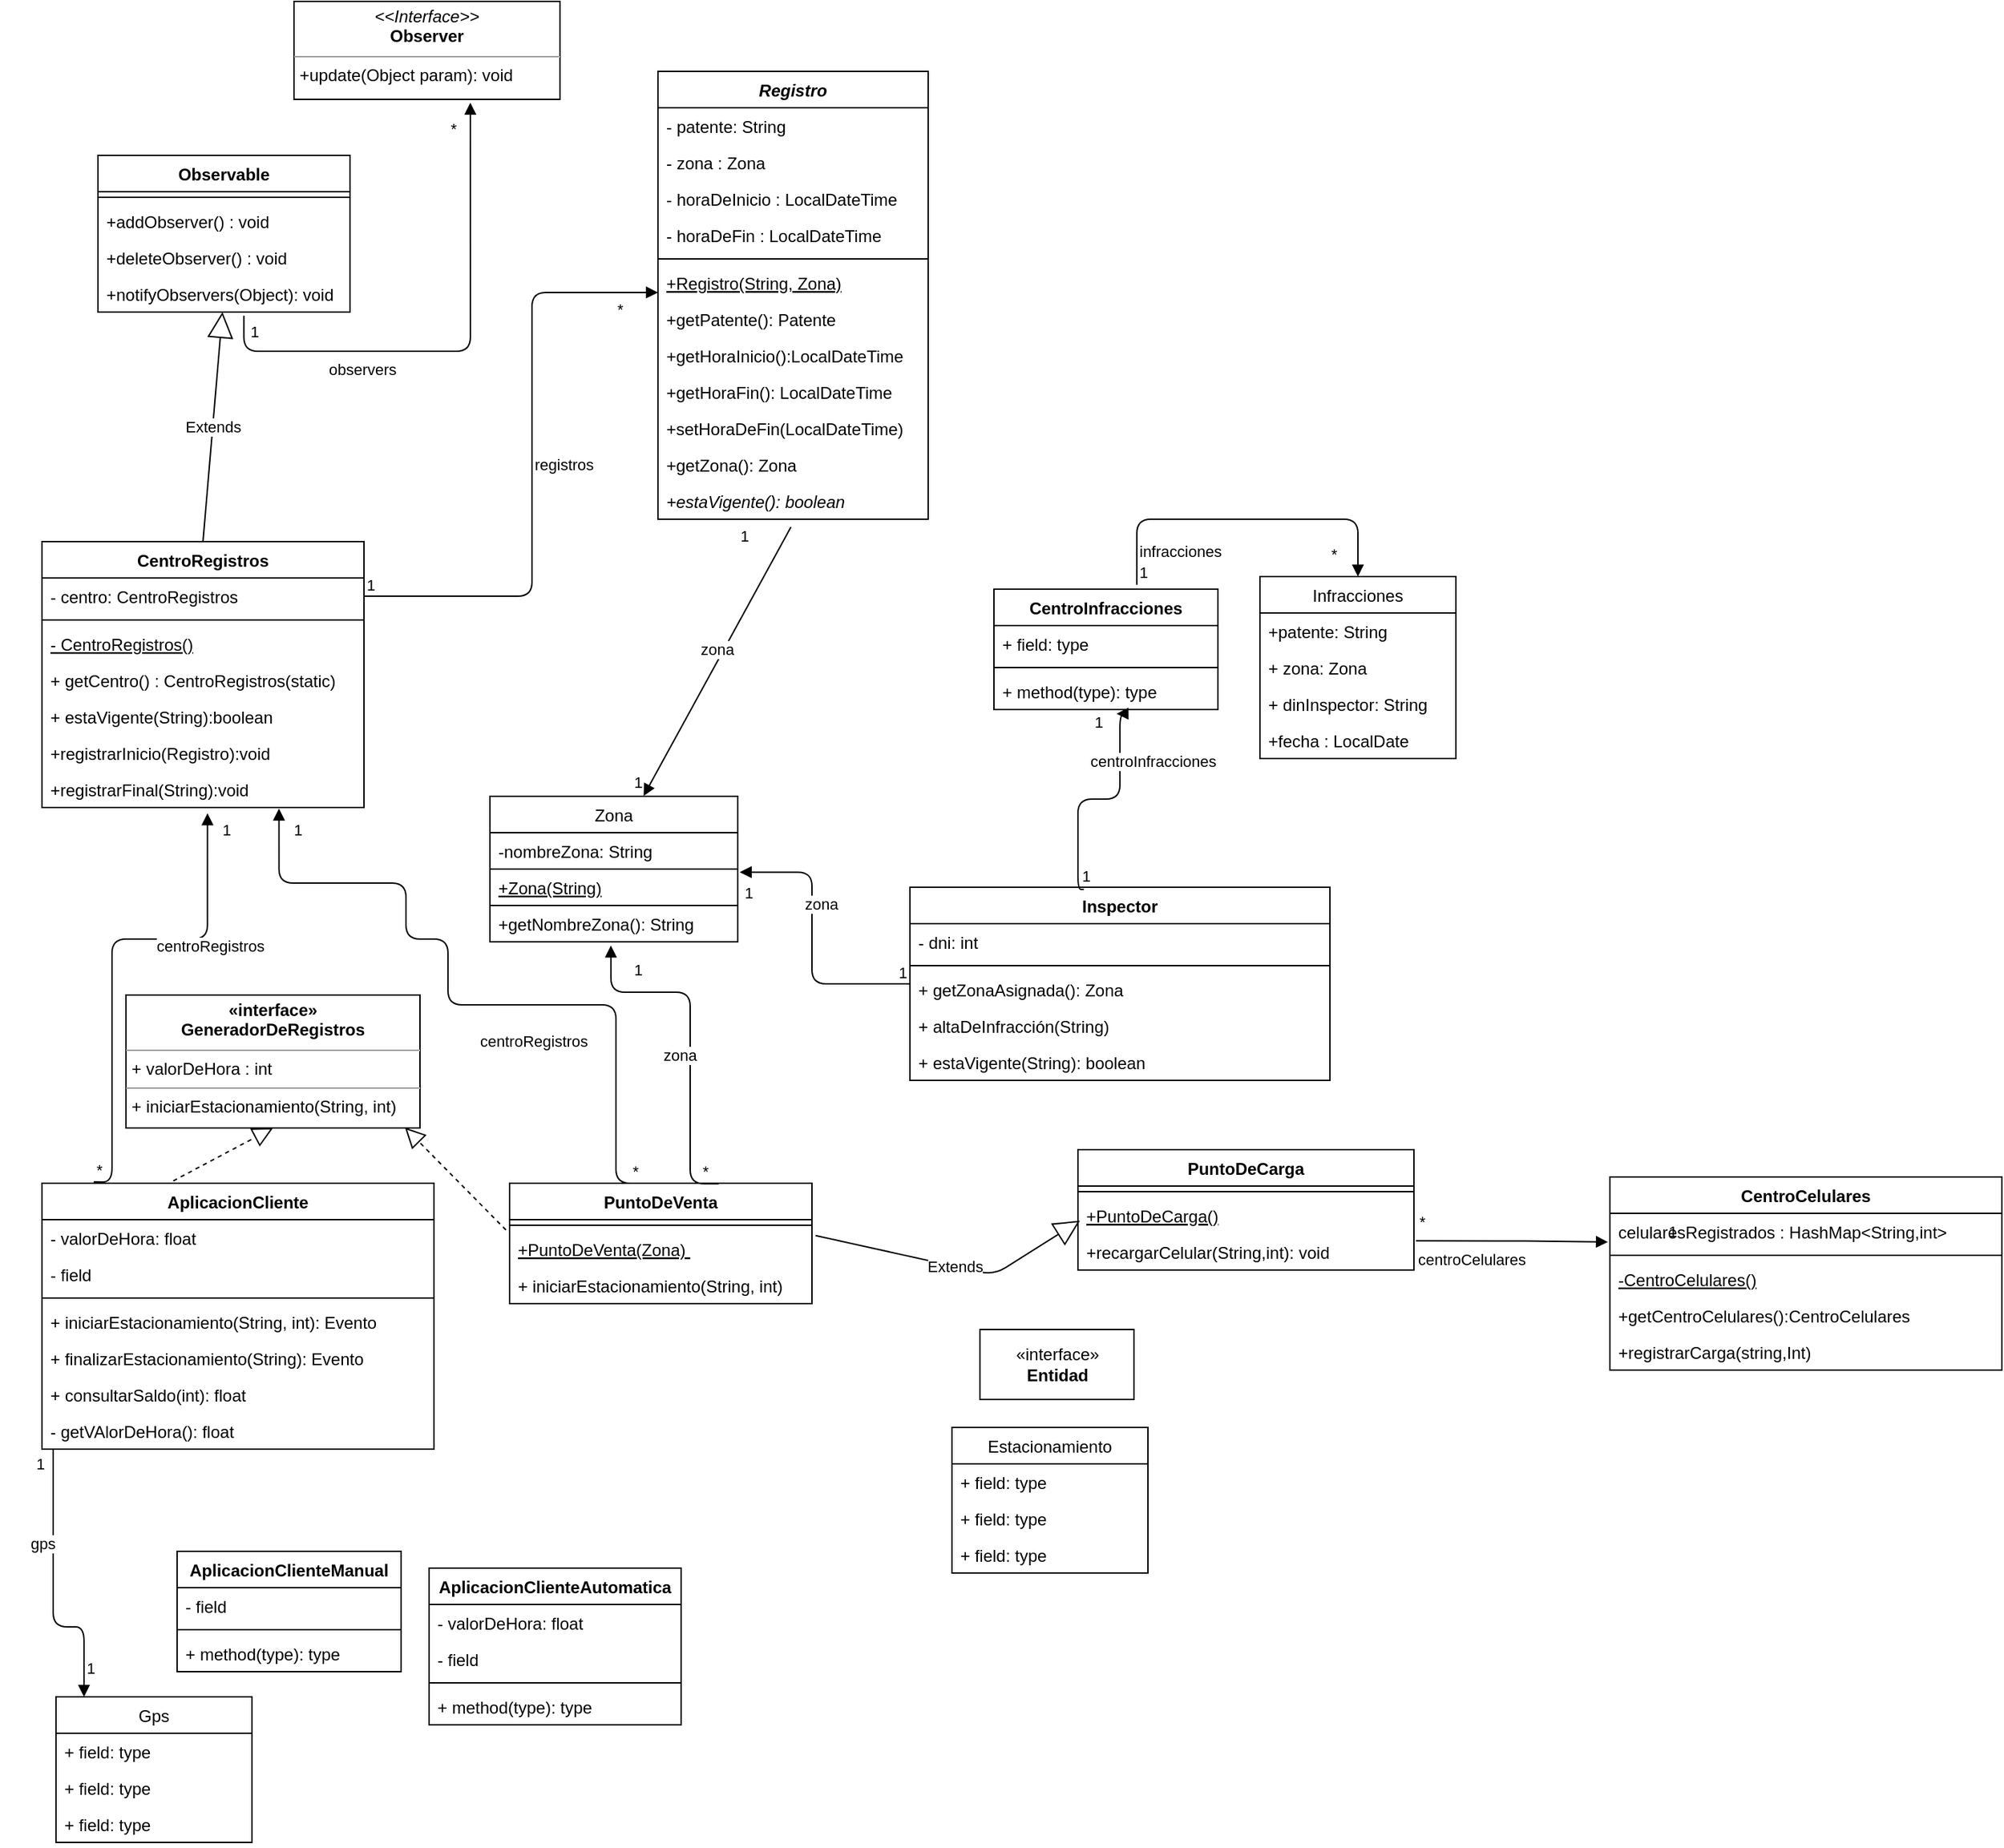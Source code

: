 <mxfile version="13.9.1" type="github">
  <diagram id="UriEQa8C2BqxbSiIbaLs" name="Page-1">
    <mxGraphModel dx="1019" dy="1688" grid="1" gridSize="10" guides="1" tooltips="1" connect="1" arrows="1" fold="1" page="1" pageScale="1" pageWidth="827" pageHeight="1169" math="0" shadow="0">
      <root>
        <mxCell id="0" />
        <mxCell id="1" parent="0" />
        <mxCell id="VB39YqvQ5aaG4hXCd4-X-40" value="1" style="edgeLabel;resizable=0;html=1;align=left;verticalAlign=bottom;" parent="1" connectable="0" vertex="1">
          <mxGeometry x="507" y="20" as="geometry" />
        </mxCell>
        <mxCell id="VB39YqvQ5aaG4hXCd4-X-56" value="" style="endArrow=block;dashed=1;endFill=0;endSize=12;html=1;exitX=-0.012;exitY=-0.023;exitDx=0;exitDy=0;exitPerimeter=0;entryX=0.949;entryY=0.997;entryDx=0;entryDy=0;entryPerimeter=0;" parent="1" source="VB39YqvQ5aaG4hXCd4-X-48" target="LclDaVXC_bz_9HC1Gwlm-4" edge="1">
          <mxGeometry width="160" relative="1" as="geometry">
            <mxPoint x="75" y="385" as="sourcePoint" />
            <mxPoint x="163.6" y="289.014" as="targetPoint" />
          </mxGeometry>
        </mxCell>
        <mxCell id="VB39YqvQ5aaG4hXCd4-X-57" value="" style="endArrow=block;dashed=1;endFill=0;endSize=12;html=1;exitX=0.335;exitY=-0.009;exitDx=0;exitDy=0;exitPerimeter=0;entryX=0.5;entryY=1;entryDx=0;entryDy=0;" parent="1" source="VB39YqvQ5aaG4hXCd4-X-49" target="LclDaVXC_bz_9HC1Gwlm-4" edge="1">
          <mxGeometry width="160" relative="1" as="geometry">
            <mxPoint x="230" y="365" as="sourcePoint" />
            <mxPoint x="143.763" y="288" as="targetPoint" />
          </mxGeometry>
        </mxCell>
        <mxCell id="VB39YqvQ5aaG4hXCd4-X-49" value="AplicacionCliente" style="swimlane;fontStyle=1;align=center;verticalAlign=top;childLayout=stackLayout;horizontal=1;startSize=26;horizontalStack=0;resizeParent=1;resizeParentMax=0;resizeLast=0;collapsible=1;marginBottom=0;" parent="1" vertex="1">
          <mxGeometry x="10" y="474.5" width="280" height="190" as="geometry" />
        </mxCell>
        <mxCell id="r_H7_0o1ONl4fKxX0q2_-2" value="- valorDeHora: float" style="text;strokeColor=none;fillColor=none;align=left;verticalAlign=top;spacingLeft=4;spacingRight=4;overflow=hidden;rotatable=0;points=[[0,0.5],[1,0.5]];portConstraint=eastwest;" parent="VB39YqvQ5aaG4hXCd4-X-49" vertex="1">
          <mxGeometry y="26" width="280" height="26" as="geometry" />
        </mxCell>
        <mxCell id="VB39YqvQ5aaG4hXCd4-X-50" value="- field" style="text;strokeColor=none;fillColor=none;align=left;verticalAlign=top;spacingLeft=4;spacingRight=4;overflow=hidden;rotatable=0;points=[[0,0.5],[1,0.5]];portConstraint=eastwest;" parent="VB39YqvQ5aaG4hXCd4-X-49" vertex="1">
          <mxGeometry y="52" width="280" height="26" as="geometry" />
        </mxCell>
        <mxCell id="VB39YqvQ5aaG4hXCd4-X-51" value="" style="line;strokeWidth=1;fillColor=none;align=left;verticalAlign=middle;spacingTop=-1;spacingLeft=3;spacingRight=3;rotatable=0;labelPosition=right;points=[];portConstraint=eastwest;" parent="VB39YqvQ5aaG4hXCd4-X-49" vertex="1">
          <mxGeometry y="78" width="280" height="8" as="geometry" />
        </mxCell>
        <mxCell id="r_H7_0o1ONl4fKxX0q2_-14" value="+ iniciarEstacionamiento(String, int): Evento" style="text;strokeColor=none;fillColor=none;align=left;verticalAlign=top;spacingLeft=4;spacingRight=4;overflow=hidden;rotatable=0;points=[[0,0.5],[1,0.5]];portConstraint=eastwest;" parent="VB39YqvQ5aaG4hXCd4-X-49" vertex="1">
          <mxGeometry y="86" width="280" height="26" as="geometry" />
        </mxCell>
        <mxCell id="r_H7_0o1ONl4fKxX0q2_-15" value="+ finalizarEstacionamiento(String): Evento" style="text;strokeColor=none;fillColor=none;align=left;verticalAlign=top;spacingLeft=4;spacingRight=4;overflow=hidden;rotatable=0;points=[[0,0.5],[1,0.5]];portConstraint=eastwest;" parent="VB39YqvQ5aaG4hXCd4-X-49" vertex="1">
          <mxGeometry y="112" width="280" height="26" as="geometry" />
        </mxCell>
        <mxCell id="b4qJvFJ273MuNYPWtz6A-58" value="+ consultarSaldo(int): float" style="text;strokeColor=none;fillColor=none;align=left;verticalAlign=top;spacingLeft=4;spacingRight=4;overflow=hidden;rotatable=0;points=[[0,0.5],[1,0.5]];portConstraint=eastwest;" parent="VB39YqvQ5aaG4hXCd4-X-49" vertex="1">
          <mxGeometry y="138" width="280" height="26" as="geometry" />
        </mxCell>
        <mxCell id="VB39YqvQ5aaG4hXCd4-X-52" value="- getVAlorDeHora(): float" style="text;strokeColor=none;fillColor=none;align=left;verticalAlign=top;spacingLeft=4;spacingRight=4;overflow=hidden;rotatable=0;points=[[0,0.5],[1,0.5]];portConstraint=eastwest;" parent="VB39YqvQ5aaG4hXCd4-X-49" vertex="1">
          <mxGeometry y="164" width="280" height="26" as="geometry" />
        </mxCell>
        <mxCell id="VB39YqvQ5aaG4hXCd4-X-45" value="PuntoDeVenta" style="swimlane;fontStyle=1;align=center;verticalAlign=top;childLayout=stackLayout;horizontal=1;startSize=26;horizontalStack=0;resizeParent=1;resizeParentMax=0;resizeLast=0;collapsible=1;marginBottom=0;" parent="1" vertex="1">
          <mxGeometry x="344" y="474.5" width="216" height="86" as="geometry" />
        </mxCell>
        <mxCell id="VB39YqvQ5aaG4hXCd4-X-47" value="" style="line;strokeWidth=1;fillColor=none;align=left;verticalAlign=middle;spacingTop=-1;spacingLeft=3;spacingRight=3;rotatable=0;labelPosition=right;points=[];portConstraint=eastwest;" parent="VB39YqvQ5aaG4hXCd4-X-45" vertex="1">
          <mxGeometry y="26" width="216" height="8" as="geometry" />
        </mxCell>
        <mxCell id="VB39YqvQ5aaG4hXCd4-X-48" value="+PuntoDeVenta(Zona) " style="text;strokeColor=none;fillColor=none;align=left;verticalAlign=top;spacingLeft=4;spacingRight=4;overflow=hidden;rotatable=0;points=[[0,0.5],[1,0.5]];portConstraint=eastwest;fontStyle=4" parent="VB39YqvQ5aaG4hXCd4-X-45" vertex="1">
          <mxGeometry y="34" width="216" height="26" as="geometry" />
        </mxCell>
        <mxCell id="LclDaVXC_bz_9HC1Gwlm-44" value="+ iniciarEstacionamiento(String, int)" style="text;strokeColor=none;fillColor=none;align=left;verticalAlign=top;spacingLeft=4;spacingRight=4;overflow=hidden;rotatable=0;points=[[0,0.5],[1,0.5]];portConstraint=eastwest;" parent="VB39YqvQ5aaG4hXCd4-X-45" vertex="1">
          <mxGeometry y="60" width="216" height="26" as="geometry" />
        </mxCell>
        <mxCell id="VB39YqvQ5aaG4hXCd4-X-58" value="Zona" style="swimlane;fontStyle=0;childLayout=stackLayout;horizontal=1;startSize=26;fillColor=none;horizontalStack=0;resizeParent=1;resizeParentMax=0;resizeLast=0;collapsible=1;marginBottom=0;" parent="1" vertex="1">
          <mxGeometry x="330" y="198" width="177" height="104" as="geometry" />
        </mxCell>
        <mxCell id="VB39YqvQ5aaG4hXCd4-X-59" value="-nombreZona: String" style="text;strokeColor=none;fillColor=none;align=left;verticalAlign=top;spacingLeft=4;spacingRight=4;overflow=hidden;rotatable=0;points=[[0,0.5],[1,0.5]];portConstraint=eastwest;" parent="VB39YqvQ5aaG4hXCd4-X-58" vertex="1">
          <mxGeometry y="26" width="177" height="26" as="geometry" />
        </mxCell>
        <mxCell id="VB39YqvQ5aaG4hXCd4-X-61" value="+Zona(String)" style="text;fillColor=none;align=left;verticalAlign=top;spacingLeft=4;spacingRight=4;overflow=hidden;rotatable=0;points=[[0,0.5],[1,0.5]];portConstraint=eastwest;strokeColor=#000000;fontStyle=4" parent="VB39YqvQ5aaG4hXCd4-X-58" vertex="1">
          <mxGeometry y="52" width="177" height="26" as="geometry" />
        </mxCell>
        <mxCell id="BLO2OcdTBqM4fICeqmi3-65" value="+getNombreZona(): String" style="text;fillColor=none;align=left;verticalAlign=top;spacingLeft=4;spacingRight=4;overflow=hidden;rotatable=0;points=[[0,0.5],[1,0.5]];portConstraint=eastwest;" parent="VB39YqvQ5aaG4hXCd4-X-58" vertex="1">
          <mxGeometry y="78" width="177" height="26" as="geometry" />
        </mxCell>
        <mxCell id="VB39YqvQ5aaG4hXCd4-X-62" value="Gps" style="swimlane;fontStyle=0;childLayout=stackLayout;horizontal=1;startSize=26;fillColor=none;horizontalStack=0;resizeParent=1;resizeParentMax=0;resizeLast=0;collapsible=1;marginBottom=0;" parent="1" vertex="1">
          <mxGeometry x="20" y="841.5" width="140" height="104" as="geometry" />
        </mxCell>
        <mxCell id="VB39YqvQ5aaG4hXCd4-X-63" value="+ field: type" style="text;strokeColor=none;fillColor=none;align=left;verticalAlign=top;spacingLeft=4;spacingRight=4;overflow=hidden;rotatable=0;points=[[0,0.5],[1,0.5]];portConstraint=eastwest;" parent="VB39YqvQ5aaG4hXCd4-X-62" vertex="1">
          <mxGeometry y="26" width="140" height="26" as="geometry" />
        </mxCell>
        <mxCell id="VB39YqvQ5aaG4hXCd4-X-64" value="+ field: type" style="text;strokeColor=none;fillColor=none;align=left;verticalAlign=top;spacingLeft=4;spacingRight=4;overflow=hidden;rotatable=0;points=[[0,0.5],[1,0.5]];portConstraint=eastwest;" parent="VB39YqvQ5aaG4hXCd4-X-62" vertex="1">
          <mxGeometry y="52" width="140" height="26" as="geometry" />
        </mxCell>
        <mxCell id="VB39YqvQ5aaG4hXCd4-X-65" value="+ field: type" style="text;strokeColor=none;fillColor=none;align=left;verticalAlign=top;spacingLeft=4;spacingRight=4;overflow=hidden;rotatable=0;points=[[0,0.5],[1,0.5]];portConstraint=eastwest;" parent="VB39YqvQ5aaG4hXCd4-X-62" vertex="1">
          <mxGeometry y="78" width="140" height="26" as="geometry" />
        </mxCell>
        <mxCell id="VB39YqvQ5aaG4hXCd4-X-67" value="gps" style="endArrow=block;endFill=1;html=1;edgeStyle=orthogonalEdgeStyle;align=left;verticalAlign=top;" parent="1" source="VB39YqvQ5aaG4hXCd4-X-52" target="VB39YqvQ5aaG4hXCd4-X-62" edge="1">
          <mxGeometry x="-0.458" y="-18" relative="1" as="geometry">
            <mxPoint x="79" y="571.5" as="sourcePoint" />
            <mxPoint x="40" y="840.5" as="targetPoint" />
            <mxPoint as="offset" />
            <Array as="points">
              <mxPoint x="18" y="791.5" />
              <mxPoint x="40" y="791.5" />
            </Array>
          </mxGeometry>
        </mxCell>
        <mxCell id="VB39YqvQ5aaG4hXCd4-X-68" value="1" style="edgeLabel;resizable=0;html=1;align=left;verticalAlign=bottom;" parent="VB39YqvQ5aaG4hXCd4-X-67" connectable="0" vertex="1">
          <mxGeometry x="-1" relative="1" as="geometry">
            <mxPoint x="-14" y="19" as="offset" />
          </mxGeometry>
        </mxCell>
        <mxCell id="VB39YqvQ5aaG4hXCd4-X-69" value="1" style="edgeLabel;resizable=0;html=1;align=left;verticalAlign=bottom;" parent="1" connectable="0" vertex="1">
          <mxGeometry x="-20.0" y="805.5" as="geometry">
            <mxPoint x="60" y="24" as="offset" />
          </mxGeometry>
        </mxCell>
        <mxCell id="VB39YqvQ5aaG4hXCd4-X-70" value="zona" style="endArrow=block;endFill=1;html=1;edgeStyle=orthogonalEdgeStyle;align=left;verticalAlign=top;exitX=0.692;exitY=0.005;exitDx=0;exitDy=0;exitPerimeter=0;entryX=0.488;entryY=1.099;entryDx=0;entryDy=0;entryPerimeter=0;" parent="1" source="VB39YqvQ5aaG4hXCd4-X-45" target="BLO2OcdTBqM4fICeqmi3-65" edge="1">
          <mxGeometry x="-0.275" y="18" relative="1" as="geometry">
            <mxPoint x="340" y="225" as="sourcePoint" />
            <mxPoint x="500" y="225" as="targetPoint" />
            <mxPoint x="-3" y="-36" as="offset" />
            <Array as="points">
              <mxPoint x="473" y="338" />
              <mxPoint x="416" y="338" />
            </Array>
          </mxGeometry>
        </mxCell>
        <mxCell id="VB39YqvQ5aaG4hXCd4-X-71" value="*" style="edgeLabel;resizable=0;html=1;align=left;verticalAlign=bottom;" parent="VB39YqvQ5aaG4hXCd4-X-70" connectable="0" vertex="1">
          <mxGeometry x="-1" relative="1" as="geometry">
            <mxPoint x="-13.47" y="-0.56" as="offset" />
          </mxGeometry>
        </mxCell>
        <mxCell id="VB39YqvQ5aaG4hXCd4-X-72" value="1" style="edgeLabel;resizable=0;html=1;align=left;verticalAlign=bottom;" parent="1" connectable="0" vertex="1">
          <mxGeometry x="340" y="380.0" as="geometry">
            <mxPoint x="91" y="-50" as="offset" />
          </mxGeometry>
        </mxCell>
        <mxCell id="VB39YqvQ5aaG4hXCd4-X-75" value="1" style="edgeLabel;resizable=0;html=1;align=left;verticalAlign=bottom;" parent="1" connectable="0" vertex="1">
          <mxGeometry x="437" y="100" as="geometry">
            <mxPoint x="-6" y="96" as="offset" />
          </mxGeometry>
        </mxCell>
        <mxCell id="VB39YqvQ5aaG4hXCd4-X-1" value="Estacionamiento" style="swimlane;fontStyle=0;childLayout=stackLayout;horizontal=1;startSize=26;fillColor=none;horizontalStack=0;resizeParent=1;resizeParentMax=0;resizeLast=0;collapsible=1;marginBottom=0;" parent="1" vertex="1">
          <mxGeometry x="660" y="649" width="140" height="104" as="geometry" />
        </mxCell>
        <mxCell id="VB39YqvQ5aaG4hXCd4-X-2" value="+ field: type" style="text;strokeColor=none;fillColor=none;align=left;verticalAlign=top;spacingLeft=4;spacingRight=4;overflow=hidden;rotatable=0;points=[[0,0.5],[1,0.5]];portConstraint=eastwest;" parent="VB39YqvQ5aaG4hXCd4-X-1" vertex="1">
          <mxGeometry y="26" width="140" height="26" as="geometry" />
        </mxCell>
        <mxCell id="VB39YqvQ5aaG4hXCd4-X-3" value="+ field: type" style="text;strokeColor=none;fillColor=none;align=left;verticalAlign=top;spacingLeft=4;spacingRight=4;overflow=hidden;rotatable=0;points=[[0,0.5],[1,0.5]];portConstraint=eastwest;" parent="VB39YqvQ5aaG4hXCd4-X-1" vertex="1">
          <mxGeometry y="52" width="140" height="26" as="geometry" />
        </mxCell>
        <mxCell id="VB39YqvQ5aaG4hXCd4-X-4" value="+ field: type" style="text;strokeColor=none;fillColor=none;align=left;verticalAlign=top;spacingLeft=4;spacingRight=4;overflow=hidden;rotatable=0;points=[[0,0.5],[1,0.5]];portConstraint=eastwest;" parent="VB39YqvQ5aaG4hXCd4-X-1" vertex="1">
          <mxGeometry y="78" width="140" height="26" as="geometry" />
        </mxCell>
        <mxCell id="-4X8lpuKlx_NhxdMr4EA-4" value="«interface»&lt;br&gt;&lt;b&gt;Entidad&lt;/b&gt;" style="html=1;" parent="1" vertex="1">
          <mxGeometry x="680" y="579" width="110" height="50" as="geometry" />
        </mxCell>
        <mxCell id="-4X8lpuKlx_NhxdMr4EA-5" value="zona" style="endArrow=block;endFill=1;html=1;edgeStyle=orthogonalEdgeStyle;align=left;verticalAlign=top;entryX=1.01;entryY=0.086;entryDx=0;entryDy=0;entryPerimeter=0;exitX=0;exitY=0.5;exitDx=0;exitDy=0;" parent="1" source="mMxs3O_KoJjjj4HtSjuY-9" edge="1">
          <mxGeometry x="0.396" y="7" relative="1" as="geometry">
            <mxPoint x="600" y="310" as="sourcePoint" />
            <mxPoint x="508.4" y="252.236" as="targetPoint" />
            <mxPoint as="offset" />
            <Array as="points">
              <mxPoint x="560" y="332" />
              <mxPoint x="560" y="252" />
            </Array>
          </mxGeometry>
        </mxCell>
        <mxCell id="-4X8lpuKlx_NhxdMr4EA-6" value="1" style="edgeLabel;resizable=0;html=1;align=left;verticalAlign=bottom;" parent="-4X8lpuKlx_NhxdMr4EA-5" connectable="0" vertex="1">
          <mxGeometry x="-1" relative="1" as="geometry">
            <mxPoint x="-10" as="offset" />
          </mxGeometry>
        </mxCell>
        <mxCell id="-4X8lpuKlx_NhxdMr4EA-7" value="1" style="edgeLabel;resizable=0;html=1;align=left;verticalAlign=bottom;" parent="1" connectable="0" vertex="1">
          <mxGeometry x="510" y="275" as="geometry" />
        </mxCell>
        <mxCell id="mMxs3O_KoJjjj4HtSjuY-9" value="Inspector" style="swimlane;fontStyle=1;align=center;verticalAlign=top;childLayout=stackLayout;horizontal=1;startSize=26;horizontalStack=0;resizeParent=1;resizeParentMax=0;resizeLast=0;collapsible=1;marginBottom=0;" parent="1" vertex="1">
          <mxGeometry x="630" y="263" width="300" height="138" as="geometry" />
        </mxCell>
        <mxCell id="mMxs3O_KoJjjj4HtSjuY-10" value="- dni: int" style="text;strokeColor=none;fillColor=none;align=left;verticalAlign=top;spacingLeft=4;spacingRight=4;overflow=hidden;rotatable=0;points=[[0,0.5],[1,0.5]];portConstraint=eastwest;" parent="mMxs3O_KoJjjj4HtSjuY-9" vertex="1">
          <mxGeometry y="26" width="300" height="26" as="geometry" />
        </mxCell>
        <mxCell id="mMxs3O_KoJjjj4HtSjuY-11" value="" style="line;strokeWidth=1;fillColor=none;align=left;verticalAlign=middle;spacingTop=-1;spacingLeft=3;spacingRight=3;rotatable=0;labelPosition=right;points=[];portConstraint=eastwest;" parent="mMxs3O_KoJjjj4HtSjuY-9" vertex="1">
          <mxGeometry y="52" width="300" height="8" as="geometry" />
        </mxCell>
        <mxCell id="mMxs3O_KoJjjj4HtSjuY-12" value="+ getZonaAsignada(): Zona" style="text;strokeColor=none;fillColor=none;align=left;verticalAlign=top;spacingLeft=4;spacingRight=4;overflow=hidden;rotatable=0;points=[[0,0.5],[1,0.5]];portConstraint=eastwest;" parent="mMxs3O_KoJjjj4HtSjuY-9" vertex="1">
          <mxGeometry y="60" width="300" height="26" as="geometry" />
        </mxCell>
        <mxCell id="BLO2OcdTBqM4fICeqmi3-17" value="+ altaDeInfracción(String)" style="text;strokeColor=none;fillColor=none;align=left;verticalAlign=top;spacingLeft=4;spacingRight=4;overflow=hidden;rotatable=0;points=[[0,0.5],[1,0.5]];portConstraint=eastwest;" parent="mMxs3O_KoJjjj4HtSjuY-9" vertex="1">
          <mxGeometry y="86" width="300" height="26" as="geometry" />
        </mxCell>
        <mxCell id="BLO2OcdTBqM4fICeqmi3-18" value="+ estaVigente(String): boolean&#xa;" style="text;strokeColor=none;fillColor=none;align=left;verticalAlign=top;spacingLeft=4;spacingRight=4;overflow=hidden;rotatable=0;points=[[0,0.5],[1,0.5]];portConstraint=eastwest;" parent="mMxs3O_KoJjjj4HtSjuY-9" vertex="1">
          <mxGeometry y="112" width="300" height="26" as="geometry" />
        </mxCell>
        <mxCell id="tcAycE_JhxoOrPbAttz3-1" value="CentroRegistros" style="swimlane;fontStyle=1;align=center;verticalAlign=top;childLayout=stackLayout;horizontal=1;startSize=26;horizontalStack=0;resizeParent=1;resizeParentMax=0;resizeLast=0;collapsible=1;marginBottom=0;" parent="1" vertex="1">
          <mxGeometry x="10" y="16" width="230" height="190" as="geometry" />
        </mxCell>
        <mxCell id="tcAycE_JhxoOrPbAttz3-6" value="- centro: CentroRegistros&#xa;" style="text;strokeColor=none;fillColor=none;align=left;verticalAlign=top;spacingLeft=4;spacingRight=4;overflow=hidden;rotatable=0;points=[[0,0.5],[1,0.5]];portConstraint=eastwest;" parent="tcAycE_JhxoOrPbAttz3-1" vertex="1">
          <mxGeometry y="26" width="230" height="26" as="geometry" />
        </mxCell>
        <mxCell id="tcAycE_JhxoOrPbAttz3-3" value="" style="line;strokeWidth=1;fillColor=none;align=left;verticalAlign=middle;spacingTop=-1;spacingLeft=3;spacingRight=3;rotatable=0;labelPosition=right;points=[];portConstraint=eastwest;" parent="tcAycE_JhxoOrPbAttz3-1" vertex="1">
          <mxGeometry y="52" width="230" height="8" as="geometry" />
        </mxCell>
        <mxCell id="tcAycE_JhxoOrPbAttz3-4" value="- CentroRegistros()" style="text;strokeColor=none;fillColor=none;align=left;verticalAlign=top;spacingLeft=4;spacingRight=4;overflow=hidden;rotatable=0;points=[[0,0.5],[1,0.5]];portConstraint=eastwest;fontStyle=4" parent="tcAycE_JhxoOrPbAttz3-1" vertex="1">
          <mxGeometry y="60" width="230" height="26" as="geometry" />
        </mxCell>
        <mxCell id="tcAycE_JhxoOrPbAttz3-5" value="+ getCentro() : CentroRegistros(static)" style="text;strokeColor=none;fillColor=none;align=left;verticalAlign=top;spacingLeft=4;spacingRight=4;overflow=hidden;rotatable=0;points=[[0,0.5],[1,0.5]];portConstraint=eastwest;" parent="tcAycE_JhxoOrPbAttz3-1" vertex="1">
          <mxGeometry y="86" width="230" height="26" as="geometry" />
        </mxCell>
        <mxCell id="tcAycE_JhxoOrPbAttz3-7" value="+ estaVigente(String):boolean" style="text;strokeColor=none;fillColor=none;align=left;verticalAlign=top;spacingLeft=4;spacingRight=4;overflow=hidden;rotatable=0;points=[[0,0.5],[1,0.5]];portConstraint=eastwest;" parent="tcAycE_JhxoOrPbAttz3-1" vertex="1">
          <mxGeometry y="112" width="230" height="26" as="geometry" />
        </mxCell>
        <mxCell id="hdDigSGi8Vmqo8NwjxhC-1" value="+registrarInicio(Registro):void" style="text;strokeColor=none;fillColor=none;align=left;verticalAlign=top;spacingLeft=4;spacingRight=4;overflow=hidden;rotatable=0;points=[[0,0.5],[1,0.5]];portConstraint=eastwest;" parent="tcAycE_JhxoOrPbAttz3-1" vertex="1">
          <mxGeometry y="138" width="230" height="26" as="geometry" />
        </mxCell>
        <mxCell id="hdDigSGi8Vmqo8NwjxhC-2" value="+registrarFinal(String):void" style="text;strokeColor=none;fillColor=none;align=left;verticalAlign=top;spacingLeft=4;spacingRight=4;overflow=hidden;rotatable=0;points=[[0,0.5],[1,0.5]];portConstraint=eastwest;" parent="tcAycE_JhxoOrPbAttz3-1" vertex="1">
          <mxGeometry y="164" width="230" height="26" as="geometry" />
        </mxCell>
        <mxCell id="r_H7_0o1ONl4fKxX0q2_-4" value="AplicacionClienteManual" style="swimlane;fontStyle=1;align=center;verticalAlign=top;childLayout=stackLayout;horizontal=1;startSize=26;horizontalStack=0;resizeParent=1;resizeParentMax=0;resizeLast=0;collapsible=1;marginBottom=0;" parent="1" vertex="1">
          <mxGeometry x="106.53" y="737.5" width="160" height="86" as="geometry" />
        </mxCell>
        <mxCell id="r_H7_0o1ONl4fKxX0q2_-6" value="- field" style="text;strokeColor=none;fillColor=none;align=left;verticalAlign=top;spacingLeft=4;spacingRight=4;overflow=hidden;rotatable=0;points=[[0,0.5],[1,0.5]];portConstraint=eastwest;" parent="r_H7_0o1ONl4fKxX0q2_-4" vertex="1">
          <mxGeometry y="26" width="160" height="26" as="geometry" />
        </mxCell>
        <mxCell id="r_H7_0o1ONl4fKxX0q2_-7" value="" style="line;strokeWidth=1;fillColor=none;align=left;verticalAlign=middle;spacingTop=-1;spacingLeft=3;spacingRight=3;rotatable=0;labelPosition=right;points=[];portConstraint=eastwest;" parent="r_H7_0o1ONl4fKxX0q2_-4" vertex="1">
          <mxGeometry y="52" width="160" height="8" as="geometry" />
        </mxCell>
        <mxCell id="r_H7_0o1ONl4fKxX0q2_-8" value="+ method(type): type" style="text;strokeColor=none;fillColor=none;align=left;verticalAlign=top;spacingLeft=4;spacingRight=4;overflow=hidden;rotatable=0;points=[[0,0.5],[1,0.5]];portConstraint=eastwest;" parent="r_H7_0o1ONl4fKxX0q2_-4" vertex="1">
          <mxGeometry y="60" width="160" height="26" as="geometry" />
        </mxCell>
        <mxCell id="r_H7_0o1ONl4fKxX0q2_-9" value="AplicacionClienteAutomatica" style="swimlane;fontStyle=1;align=center;verticalAlign=top;childLayout=stackLayout;horizontal=1;startSize=26;horizontalStack=0;resizeParent=1;resizeParentMax=0;resizeLast=0;collapsible=1;marginBottom=0;" parent="1" vertex="1">
          <mxGeometry x="286.53" y="749.5" width="180" height="112" as="geometry" />
        </mxCell>
        <mxCell id="r_H7_0o1ONl4fKxX0q2_-10" value="- valorDeHora: float" style="text;strokeColor=none;fillColor=none;align=left;verticalAlign=top;spacingLeft=4;spacingRight=4;overflow=hidden;rotatable=0;points=[[0,0.5],[1,0.5]];portConstraint=eastwest;" parent="r_H7_0o1ONl4fKxX0q2_-9" vertex="1">
          <mxGeometry y="26" width="180" height="26" as="geometry" />
        </mxCell>
        <mxCell id="r_H7_0o1ONl4fKxX0q2_-11" value="- field" style="text;strokeColor=none;fillColor=none;align=left;verticalAlign=top;spacingLeft=4;spacingRight=4;overflow=hidden;rotatable=0;points=[[0,0.5],[1,0.5]];portConstraint=eastwest;" parent="r_H7_0o1ONl4fKxX0q2_-9" vertex="1">
          <mxGeometry y="52" width="180" height="26" as="geometry" />
        </mxCell>
        <mxCell id="r_H7_0o1ONl4fKxX0q2_-12" value="" style="line;strokeWidth=1;fillColor=none;align=left;verticalAlign=middle;spacingTop=-1;spacingLeft=3;spacingRight=3;rotatable=0;labelPosition=right;points=[];portConstraint=eastwest;" parent="r_H7_0o1ONl4fKxX0q2_-9" vertex="1">
          <mxGeometry y="78" width="180" height="8" as="geometry" />
        </mxCell>
        <mxCell id="r_H7_0o1ONl4fKxX0q2_-13" value="+ method(type): type" style="text;strokeColor=none;fillColor=none;align=left;verticalAlign=top;spacingLeft=4;spacingRight=4;overflow=hidden;rotatable=0;points=[[0,0.5],[1,0.5]];portConstraint=eastwest;" parent="r_H7_0o1ONl4fKxX0q2_-9" vertex="1">
          <mxGeometry y="86" width="180" height="26" as="geometry" />
        </mxCell>
        <mxCell id="W4qLgiWFTaRkgqLNGN0--1" value="Registro" style="swimlane;fontStyle=3;align=center;verticalAlign=top;childLayout=stackLayout;horizontal=1;startSize=26;horizontalStack=0;resizeParent=1;resizeParentMax=0;resizeLast=0;collapsible=1;marginBottom=0;" parent="1" vertex="1">
          <mxGeometry x="450" y="-320" width="193" height="320" as="geometry" />
        </mxCell>
        <mxCell id="RAyXN_2PXFNUK-T5xmwz-3" value="- patente: String" style="text;strokeColor=none;fillColor=none;align=left;verticalAlign=top;spacingLeft=4;spacingRight=4;overflow=hidden;rotatable=0;points=[[0,0.5],[1,0.5]];portConstraint=eastwest;" parent="W4qLgiWFTaRkgqLNGN0--1" vertex="1">
          <mxGeometry y="26" width="193" height="26" as="geometry" />
        </mxCell>
        <mxCell id="BLO2OcdTBqM4fICeqmi3-44" value="- zona : Zona" style="text;strokeColor=none;fillColor=none;align=left;verticalAlign=top;spacingLeft=4;spacingRight=4;overflow=hidden;rotatable=0;points=[[0,0.5],[1,0.5]];portConstraint=eastwest;" parent="W4qLgiWFTaRkgqLNGN0--1" vertex="1">
          <mxGeometry y="52" width="193" height="26" as="geometry" />
        </mxCell>
        <mxCell id="BLO2OcdTBqM4fICeqmi3-43" value="- horaDeInicio : LocalDateTime" style="text;strokeColor=none;fillColor=none;align=left;verticalAlign=top;spacingLeft=4;spacingRight=4;overflow=hidden;rotatable=0;points=[[0,0.5],[1,0.5]];portConstraint=eastwest;" parent="W4qLgiWFTaRkgqLNGN0--1" vertex="1">
          <mxGeometry y="78" width="193" height="26" as="geometry" />
        </mxCell>
        <mxCell id="W4qLgiWFTaRkgqLNGN0--2" value="- horaDeFin : LocalDateTime" style="text;strokeColor=none;fillColor=none;align=left;verticalAlign=top;spacingLeft=4;spacingRight=4;overflow=hidden;rotatable=0;points=[[0,0.5],[1,0.5]];portConstraint=eastwest;" parent="W4qLgiWFTaRkgqLNGN0--1" vertex="1">
          <mxGeometry y="104" width="193" height="26" as="geometry" />
        </mxCell>
        <mxCell id="W4qLgiWFTaRkgqLNGN0--3" value="" style="line;strokeWidth=1;fillColor=none;align=left;verticalAlign=middle;spacingTop=-1;spacingLeft=3;spacingRight=3;rotatable=0;labelPosition=right;points=[];portConstraint=eastwest;" parent="W4qLgiWFTaRkgqLNGN0--1" vertex="1">
          <mxGeometry y="130" width="193" height="8" as="geometry" />
        </mxCell>
        <mxCell id="W4qLgiWFTaRkgqLNGN0--4" value="+Registro(String, Zona)" style="text;strokeColor=none;fillColor=none;align=left;verticalAlign=top;spacingLeft=4;spacingRight=4;overflow=hidden;rotatable=0;points=[[0,0.5],[1,0.5]];portConstraint=eastwest;fontStyle=4" parent="W4qLgiWFTaRkgqLNGN0--1" vertex="1">
          <mxGeometry y="138" width="193" height="26" as="geometry" />
        </mxCell>
        <mxCell id="BLO2OcdTBqM4fICeqmi3-47" value="+getPatente(): Patente" style="text;strokeColor=none;fillColor=none;align=left;verticalAlign=top;spacingLeft=4;spacingRight=4;overflow=hidden;rotatable=0;points=[[0,0.5],[1,0.5]];portConstraint=eastwest;fontStyle=0" parent="W4qLgiWFTaRkgqLNGN0--1" vertex="1">
          <mxGeometry y="164" width="193" height="26" as="geometry" />
        </mxCell>
        <mxCell id="BLO2OcdTBqM4fICeqmi3-45" value="+getHoraInicio():LocalDateTime" style="text;strokeColor=none;fillColor=none;align=left;verticalAlign=top;spacingLeft=4;spacingRight=4;overflow=hidden;rotatable=0;points=[[0,0.5],[1,0.5]];portConstraint=eastwest;fontStyle=0" parent="W4qLgiWFTaRkgqLNGN0--1" vertex="1">
          <mxGeometry y="190" width="193" height="26" as="geometry" />
        </mxCell>
        <mxCell id="RAyXN_2PXFNUK-T5xmwz-1" value="+getHoraFin(): LocalDateTime" style="text;strokeColor=none;fillColor=none;align=left;verticalAlign=top;spacingLeft=4;spacingRight=4;overflow=hidden;rotatable=0;points=[[0,0.5],[1,0.5]];portConstraint=eastwest;fontStyle=0" parent="W4qLgiWFTaRkgqLNGN0--1" vertex="1">
          <mxGeometry y="216" width="193" height="26" as="geometry" />
        </mxCell>
        <mxCell id="RAyXN_2PXFNUK-T5xmwz-2" value="+setHoraDeFin(LocalDateTime)" style="text;strokeColor=none;fillColor=none;align=left;verticalAlign=top;spacingLeft=4;spacingRight=4;overflow=hidden;rotatable=0;points=[[0,0.5],[1,0.5]];portConstraint=eastwest;fontStyle=0" parent="W4qLgiWFTaRkgqLNGN0--1" vertex="1">
          <mxGeometry y="242" width="193" height="26" as="geometry" />
        </mxCell>
        <mxCell id="BLO2OcdTBqM4fICeqmi3-48" value="+getZona(): Zona" style="text;strokeColor=none;fillColor=none;align=left;verticalAlign=top;spacingLeft=4;spacingRight=4;overflow=hidden;rotatable=0;points=[[0,0.5],[1,0.5]];portConstraint=eastwest;fontStyle=0" parent="W4qLgiWFTaRkgqLNGN0--1" vertex="1">
          <mxGeometry y="268" width="193" height="26" as="geometry" />
        </mxCell>
        <mxCell id="BLO2OcdTBqM4fICeqmi3-49" value="+estaVigente(): boolean" style="text;strokeColor=none;fillColor=none;align=left;verticalAlign=top;spacingLeft=4;spacingRight=4;overflow=hidden;rotatable=0;points=[[0,0.5],[1,0.5]];portConstraint=eastwest;fontStyle=2" parent="W4qLgiWFTaRkgqLNGN0--1" vertex="1">
          <mxGeometry y="294" width="193" height="26" as="geometry" />
        </mxCell>
        <mxCell id="W4qLgiWFTaRkgqLNGN0--5" value="zona" style="html=1;verticalAlign=bottom;endArrow=block;entryX=0.62;entryY=-0.002;entryDx=0;entryDy=0;entryPerimeter=0;exitX=0.492;exitY=1.218;exitDx=0;exitDy=0;exitPerimeter=0;" parent="1" source="BLO2OcdTBqM4fICeqmi3-49" target="VB39YqvQ5aaG4hXCd4-X-58" edge="1">
          <mxGeometry width="80" relative="1" as="geometry">
            <mxPoint x="450" y="140" as="sourcePoint" />
            <mxPoint x="530" y="140" as="targetPoint" />
          </mxGeometry>
        </mxCell>
        <mxCell id="W4qLgiWFTaRkgqLNGN0--6" value="*" style="edgeLabel;resizable=0;html=1;align=left;verticalAlign=bottom;" parent="1" connectable="0" vertex="1">
          <mxGeometry x="490" y="-220" as="geometry">
            <mxPoint x="-71" y="78" as="offset" />
          </mxGeometry>
        </mxCell>
        <mxCell id="BLO2OcdTBqM4fICeqmi3-4" value="&lt;p style=&quot;margin: 0px ; margin-top: 4px ; text-align: center&quot;&gt;&lt;i&gt;&amp;lt;&amp;lt;Interface&amp;gt;&amp;gt;&lt;/i&gt;&lt;br&gt;&lt;b&gt;Observer&lt;/b&gt;&lt;/p&gt;&lt;hr size=&quot;1&quot;&gt;&lt;p style=&quot;margin: 0px ; margin-left: 4px&quot;&gt;&lt;/p&gt;&lt;p style=&quot;margin: 0px ; margin-left: 4px&quot;&gt;+update(Object param): void&lt;br&gt;&lt;br&gt;&lt;/p&gt;" style="verticalAlign=top;align=left;overflow=fill;fontSize=12;fontFamily=Helvetica;html=1;fillColor=none;" parent="1" vertex="1">
          <mxGeometry x="190" y="-370" width="190" height="70" as="geometry" />
        </mxCell>
        <mxCell id="BLO2OcdTBqM4fICeqmi3-7" value="*" style="edgeLabel;resizable=0;html=1;align=left;verticalAlign=bottom;" parent="1" connectable="0" vertex="1">
          <mxGeometry x="150" y="-260" as="geometry">
            <mxPoint x="150" y="-11" as="offset" />
          </mxGeometry>
        </mxCell>
        <mxCell id="BLO2OcdTBqM4fICeqmi3-8" value="Observable" style="swimlane;fontStyle=1;align=center;verticalAlign=top;childLayout=stackLayout;horizontal=1;startSize=26;horizontalStack=0;resizeParent=1;resizeParentMax=0;resizeLast=0;collapsible=1;marginBottom=0;" parent="1" vertex="1">
          <mxGeometry x="50" y="-260" width="180" height="112" as="geometry" />
        </mxCell>
        <mxCell id="BLO2OcdTBqM4fICeqmi3-10" value="" style="line;strokeWidth=1;fillColor=none;align=left;verticalAlign=middle;spacingTop=-1;spacingLeft=3;spacingRight=3;rotatable=0;labelPosition=right;points=[];portConstraint=eastwest;" parent="BLO2OcdTBqM4fICeqmi3-8" vertex="1">
          <mxGeometry y="26" width="180" height="8" as="geometry" />
        </mxCell>
        <mxCell id="BLO2OcdTBqM4fICeqmi3-11" value="+addObserver() : void" style="text;strokeColor=none;fillColor=none;align=left;verticalAlign=top;spacingLeft=4;spacingRight=4;overflow=hidden;rotatable=0;points=[[0,0.5],[1,0.5]];portConstraint=eastwest;" parent="BLO2OcdTBqM4fICeqmi3-8" vertex="1">
          <mxGeometry y="34" width="180" height="26" as="geometry" />
        </mxCell>
        <mxCell id="BLO2OcdTBqM4fICeqmi3-14" value="+deleteObserver() : void" style="text;strokeColor=none;fillColor=none;align=left;verticalAlign=top;spacingLeft=4;spacingRight=4;overflow=hidden;rotatable=0;points=[[0,0.5],[1,0.5]];portConstraint=eastwest;" parent="BLO2OcdTBqM4fICeqmi3-8" vertex="1">
          <mxGeometry y="60" width="180" height="26" as="geometry" />
        </mxCell>
        <mxCell id="BLO2OcdTBqM4fICeqmi3-13" value="+notifyObservers(Object): void" style="text;strokeColor=none;fillColor=none;align=left;verticalAlign=top;spacingLeft=4;spacingRight=4;overflow=hidden;rotatable=0;points=[[0,0.5],[1,0.5]];portConstraint=eastwest;" parent="BLO2OcdTBqM4fICeqmi3-8" vertex="1">
          <mxGeometry y="86" width="180" height="26" as="geometry" />
        </mxCell>
        <mxCell id="BLO2OcdTBqM4fICeqmi3-16" value="Extends" style="endArrow=block;endSize=16;endFill=0;html=1;exitX=0.5;exitY=0;exitDx=0;exitDy=0;" parent="1" source="tcAycE_JhxoOrPbAttz3-1" target="BLO2OcdTBqM4fICeqmi3-13" edge="1">
          <mxGeometry width="160" relative="1" as="geometry">
            <mxPoint x="440" y="10" as="sourcePoint" />
            <mxPoint x="600" y="10" as="targetPoint" />
          </mxGeometry>
        </mxCell>
        <mxCell id="BLO2OcdTBqM4fICeqmi3-19" value="CentroInfracciones" style="swimlane;fontStyle=1;align=center;verticalAlign=top;childLayout=stackLayout;horizontal=1;startSize=26;horizontalStack=0;resizeParent=1;resizeParentMax=0;resizeLast=0;collapsible=1;marginBottom=0;" parent="1" vertex="1">
          <mxGeometry x="690" y="50" width="160" height="86" as="geometry" />
        </mxCell>
        <mxCell id="BLO2OcdTBqM4fICeqmi3-20" value="+ field: type" style="text;strokeColor=none;fillColor=none;align=left;verticalAlign=top;spacingLeft=4;spacingRight=4;overflow=hidden;rotatable=0;points=[[0,0.5],[1,0.5]];portConstraint=eastwest;" parent="BLO2OcdTBqM4fICeqmi3-19" vertex="1">
          <mxGeometry y="26" width="160" height="26" as="geometry" />
        </mxCell>
        <mxCell id="BLO2OcdTBqM4fICeqmi3-21" value="" style="line;strokeWidth=1;fillColor=none;align=left;verticalAlign=middle;spacingTop=-1;spacingLeft=3;spacingRight=3;rotatable=0;labelPosition=right;points=[];portConstraint=eastwest;" parent="BLO2OcdTBqM4fICeqmi3-19" vertex="1">
          <mxGeometry y="52" width="160" height="8" as="geometry" />
        </mxCell>
        <mxCell id="BLO2OcdTBqM4fICeqmi3-22" value="+ method(type): type" style="text;strokeColor=none;fillColor=none;align=left;verticalAlign=top;spacingLeft=4;spacingRight=4;overflow=hidden;rotatable=0;points=[[0,0.5],[1,0.5]];portConstraint=eastwest;" parent="BLO2OcdTBqM4fICeqmi3-19" vertex="1">
          <mxGeometry y="60" width="160" height="26" as="geometry" />
        </mxCell>
        <mxCell id="BLO2OcdTBqM4fICeqmi3-27" value="1" style="edgeLabel;resizable=0;html=1;align=left;verticalAlign=bottom;" parent="1" connectable="0" vertex="1">
          <mxGeometry x="710" y="169.996" as="geometry">
            <mxPoint x="41" y="94" as="offset" />
          </mxGeometry>
        </mxCell>
        <mxCell id="BLO2OcdTBqM4fICeqmi3-25" value="centroInfracciones" style="endArrow=block;endFill=1;html=1;edgeStyle=orthogonalEdgeStyle;align=left;verticalAlign=top;exitX=0.414;exitY=0.011;exitDx=0;exitDy=0;exitPerimeter=0;entryX=0.547;entryY=1.116;entryDx=0;entryDy=0;entryPerimeter=0;" parent="1" source="mMxs3O_KoJjjj4HtSjuY-9" target="BLO2OcdTBqM4fICeqmi3-22" edge="1">
          <mxGeometry x="0.183" y="20" relative="1" as="geometry">
            <mxPoint x="750" y="170" as="sourcePoint" />
            <mxPoint x="910" y="170" as="targetPoint" />
            <Array as="points">
              <mxPoint x="750" y="265" />
              <mxPoint x="750" y="200" />
              <mxPoint x="780" y="200" />
              <mxPoint x="780" y="139" />
            </Array>
            <mxPoint x="-20" y="-20" as="offset" />
          </mxGeometry>
        </mxCell>
        <mxCell id="BLO2OcdTBqM4fICeqmi3-26" value="1" style="edgeLabel;resizable=0;html=1;align=left;verticalAlign=bottom;" parent="BLO2OcdTBqM4fICeqmi3-25" connectable="0" vertex="1">
          <mxGeometry x="-1" relative="1" as="geometry">
            <mxPoint x="5.8" y="-110.52" as="offset" />
          </mxGeometry>
        </mxCell>
        <mxCell id="BLO2OcdTBqM4fICeqmi3-28" value="Infracciones" style="swimlane;fontStyle=0;childLayout=stackLayout;horizontal=1;startSize=26;fillColor=none;horizontalStack=0;resizeParent=1;resizeParentMax=0;resizeLast=0;collapsible=1;marginBottom=0;" parent="1" vertex="1">
          <mxGeometry x="880" y="41" width="140" height="130" as="geometry" />
        </mxCell>
        <mxCell id="BLO2OcdTBqM4fICeqmi3-29" value="+patente: String" style="text;strokeColor=none;fillColor=none;align=left;verticalAlign=top;spacingLeft=4;spacingRight=4;overflow=hidden;rotatable=0;points=[[0,0.5],[1,0.5]];portConstraint=eastwest;" parent="BLO2OcdTBqM4fICeqmi3-28" vertex="1">
          <mxGeometry y="26" width="140" height="26" as="geometry" />
        </mxCell>
        <mxCell id="BLO2OcdTBqM4fICeqmi3-30" value="+ zona: Zona " style="text;strokeColor=none;fillColor=none;align=left;verticalAlign=top;spacingLeft=4;spacingRight=4;overflow=hidden;rotatable=0;points=[[0,0.5],[1,0.5]];portConstraint=eastwest;" parent="BLO2OcdTBqM4fICeqmi3-28" vertex="1">
          <mxGeometry y="52" width="140" height="26" as="geometry" />
        </mxCell>
        <mxCell id="BLO2OcdTBqM4fICeqmi3-31" value="+ dinInspector: String" style="text;strokeColor=none;fillColor=none;align=left;verticalAlign=top;spacingLeft=4;spacingRight=4;overflow=hidden;rotatable=0;points=[[0,0.5],[1,0.5]];portConstraint=eastwest;" parent="BLO2OcdTBqM4fICeqmi3-28" vertex="1">
          <mxGeometry y="78" width="140" height="26" as="geometry" />
        </mxCell>
        <mxCell id="BLO2OcdTBqM4fICeqmi3-32" value="+fecha : LocalDate" style="text;strokeColor=none;fillColor=none;align=left;verticalAlign=top;spacingLeft=4;spacingRight=4;overflow=hidden;rotatable=0;points=[[0,0.5],[1,0.5]];portConstraint=eastwest;" parent="BLO2OcdTBqM4fICeqmi3-28" vertex="1">
          <mxGeometry y="104" width="140" height="26" as="geometry" />
        </mxCell>
        <mxCell id="BLO2OcdTBqM4fICeqmi3-33" value="infracciones" style="endArrow=block;endFill=1;html=1;edgeStyle=orthogonalEdgeStyle;align=left;verticalAlign=top;exitX=0.638;exitY=-0.037;exitDx=0;exitDy=0;exitPerimeter=0;" parent="1" source="BLO2OcdTBqM4fICeqmi3-19" target="BLO2OcdTBqM4fICeqmi3-28" edge="1">
          <mxGeometry x="-0.7" relative="1" as="geometry">
            <mxPoint x="800" as="sourcePoint" />
            <mxPoint x="960" as="targetPoint" />
            <Array as="points">
              <mxPoint x="792" />
              <mxPoint x="950" />
            </Array>
            <mxPoint as="offset" />
          </mxGeometry>
        </mxCell>
        <mxCell id="BLO2OcdTBqM4fICeqmi3-34" value="1" style="edgeLabel;resizable=0;html=1;align=left;verticalAlign=bottom;" parent="BLO2OcdTBqM4fICeqmi3-33" connectable="0" vertex="1">
          <mxGeometry x="-1" relative="1" as="geometry" />
        </mxCell>
        <mxCell id="BLO2OcdTBqM4fICeqmi3-39" value="*" style="edgeLabel;resizable=0;html=1;align=left;verticalAlign=bottom;" parent="1" connectable="0" vertex="1">
          <mxGeometry x="802.08" y="56.818" as="geometry">
            <mxPoint x="127" y="-23" as="offset" />
          </mxGeometry>
        </mxCell>
        <mxCell id="BLO2OcdTBqM4fICeqmi3-40" value="observers" style="endArrow=block;endFill=1;html=1;edgeStyle=orthogonalEdgeStyle;align=left;verticalAlign=top;entryX=0.663;entryY=1.034;entryDx=0;entryDy=0;entryPerimeter=0;exitX=0.579;exitY=1.099;exitDx=0;exitDy=0;exitPerimeter=0;" parent="1" source="BLO2OcdTBqM4fICeqmi3-13" target="BLO2OcdTBqM4fICeqmi3-4" edge="1">
          <mxGeometry x="-0.54" relative="1" as="geometry">
            <mxPoint x="154.22" y="-145.426" as="sourcePoint" />
            <mxPoint x="328.1" y="-168.52" as="targetPoint" />
            <Array as="points">
              <mxPoint x="154" y="-120" />
              <mxPoint x="316" y="-120" />
            </Array>
            <mxPoint as="offset" />
          </mxGeometry>
        </mxCell>
        <mxCell id="BLO2OcdTBqM4fICeqmi3-41" value="1" style="edgeLabel;resizable=0;html=1;align=left;verticalAlign=bottom;" parent="BLO2OcdTBqM4fICeqmi3-40" connectable="0" vertex="1">
          <mxGeometry x="-1" relative="1" as="geometry">
            <mxPoint x="3" y="20" as="offset" />
          </mxGeometry>
        </mxCell>
        <mxCell id="BLO2OcdTBqM4fICeqmi3-61" value="registros" style="endArrow=block;endFill=1;html=1;edgeStyle=orthogonalEdgeStyle;align=left;verticalAlign=top;exitX=1;exitY=0.5;exitDx=0;exitDy=0;entryX=0;entryY=0.769;entryDx=0;entryDy=0;entryPerimeter=0;" parent="1" source="tcAycE_JhxoOrPbAttz3-6" target="W4qLgiWFTaRkgqLNGN0--4" edge="1">
          <mxGeometry x="0.064" relative="1" as="geometry">
            <mxPoint x="240" y="55" as="sourcePoint" />
            <mxPoint x="430" y="-157" as="targetPoint" />
            <mxPoint as="offset" />
            <Array as="points">
              <mxPoint x="360" y="55" />
              <mxPoint x="360" y="-162" />
            </Array>
          </mxGeometry>
        </mxCell>
        <mxCell id="BLO2OcdTBqM4fICeqmi3-62" value="1" style="edgeLabel;resizable=0;html=1;align=left;verticalAlign=bottom;" parent="BLO2OcdTBqM4fICeqmi3-61" connectable="0" vertex="1">
          <mxGeometry x="-1" relative="1" as="geometry" />
        </mxCell>
        <mxCell id="LclDaVXC_bz_9HC1Gwlm-4" value="&lt;p style=&quot;margin: 0px ; margin-top: 4px ; text-align: center&quot;&gt;&lt;span style=&quot;font-weight: 700&quot;&gt;«interface»&lt;/span&gt;&lt;br style=&quot;padding: 0px ; margin: 0px ; font-weight: 700&quot;&gt;&lt;span style=&quot;font-weight: 700&quot;&gt;GeneradorDeRegistros&lt;/span&gt;&lt;br&gt;&lt;/p&gt;&lt;hr size=&quot;1&quot;&gt;&lt;p style=&quot;margin: 0px ; margin-left: 4px&quot;&gt;+ valorDeHora : int&lt;br&gt;&lt;/p&gt;&lt;hr size=&quot;1&quot;&gt;&lt;p style=&quot;margin: 0px ; margin-left: 4px&quot;&gt;+ iniciarEstacionamiento(String, int)&lt;br&gt;&lt;br&gt;&lt;/p&gt;" style="verticalAlign=top;align=left;overflow=fill;fontSize=12;fontFamily=Helvetica;html=1;" parent="1" vertex="1">
          <mxGeometry x="70" y="340" width="210" height="95" as="geometry" />
        </mxCell>
        <mxCell id="LclDaVXC_bz_9HC1Gwlm-26" value="centroRegistros" style="endArrow=block;endFill=1;html=1;edgeStyle=orthogonalEdgeStyle;align=left;verticalAlign=top;exitX=0.132;exitY=-0.005;exitDx=0;exitDy=0;exitPerimeter=0;entryX=0.514;entryY=1.159;entryDx=0;entryDy=0;entryPerimeter=0;" parent="1" source="VB39YqvQ5aaG4hXCd4-X-49" target="hdDigSGi8Vmqo8NwjxhC-2" edge="1">
          <mxGeometry x="0.257" y="8" relative="1" as="geometry">
            <mxPoint x="95" y="300" as="sourcePoint" />
            <mxPoint x="255" y="300" as="targetPoint" />
            <Array as="points">
              <mxPoint x="60" y="474" />
              <mxPoint x="60" y="300" />
              <mxPoint x="128" y="300" />
            </Array>
            <mxPoint as="offset" />
          </mxGeometry>
        </mxCell>
        <mxCell id="LclDaVXC_bz_9HC1Gwlm-27" value="*" style="edgeLabel;resizable=0;html=1;align=left;verticalAlign=bottom;" parent="LclDaVXC_bz_9HC1Gwlm-26" connectable="0" vertex="1">
          <mxGeometry x="-1" relative="1" as="geometry" />
        </mxCell>
        <mxCell id="LclDaVXC_bz_9HC1Gwlm-28" value="1" style="edgeLabel;resizable=0;html=1;align=left;verticalAlign=bottom;" parent="1" connectable="0" vertex="1">
          <mxGeometry x="172.61" y="346.77" as="geometry">
            <mxPoint x="-36" y="-116" as="offset" />
          </mxGeometry>
        </mxCell>
        <mxCell id="LclDaVXC_bz_9HC1Gwlm-29" value="Extends" style="endArrow=block;endSize=16;endFill=0;html=1;exitX=1.012;exitY=0.131;exitDx=0;exitDy=0;exitPerimeter=0;entryX=0.006;entryY=1.031;entryDx=0;entryDy=0;entryPerimeter=0;" parent="1" source="VB39YqvQ5aaG4hXCd4-X-48" edge="1">
          <mxGeometry width="160" relative="1" as="geometry">
            <mxPoint x="570" y="540" as="sourcePoint" />
            <mxPoint x="751.44" y="501.244" as="targetPoint" />
            <Array as="points">
              <mxPoint x="690" y="540" />
            </Array>
          </mxGeometry>
        </mxCell>
        <mxCell id="LclDaVXC_bz_9HC1Gwlm-30" value="PuntoDeCarga" style="swimlane;fontStyle=1;align=center;verticalAlign=top;childLayout=stackLayout;horizontal=1;startSize=26;horizontalStack=0;resizeParent=1;resizeParentMax=0;resizeLast=0;collapsible=1;marginBottom=0;fillColor=none;" parent="1" vertex="1">
          <mxGeometry x="750" y="450.5" width="240" height="86" as="geometry" />
        </mxCell>
        <mxCell id="LclDaVXC_bz_9HC1Gwlm-32" value="" style="line;strokeWidth=1;fillColor=none;align=left;verticalAlign=middle;spacingTop=-1;spacingLeft=3;spacingRight=3;rotatable=0;labelPosition=right;points=[];portConstraint=eastwest;" parent="LclDaVXC_bz_9HC1Gwlm-30" vertex="1">
          <mxGeometry y="26" width="240" height="8" as="geometry" />
        </mxCell>
        <mxCell id="LclDaVXC_bz_9HC1Gwlm-33" value="+PuntoDeCarga()" style="text;strokeColor=none;fillColor=none;align=left;verticalAlign=top;spacingLeft=4;spacingRight=4;overflow=hidden;rotatable=0;points=[[0,0.5],[1,0.5]];portConstraint=eastwest;fontStyle=4" parent="LclDaVXC_bz_9HC1Gwlm-30" vertex="1">
          <mxGeometry y="34" width="240" height="26" as="geometry" />
        </mxCell>
        <mxCell id="LclDaVXC_bz_9HC1Gwlm-36" value="+recargarCelular(String,int): void" style="text;strokeColor=none;fillColor=none;align=left;verticalAlign=top;spacingLeft=4;spacingRight=4;overflow=hidden;rotatable=0;points=[[0,0.5],[1,0.5]];portConstraint=eastwest;" parent="LclDaVXC_bz_9HC1Gwlm-30" vertex="1">
          <mxGeometry y="60" width="240" height="26" as="geometry" />
        </mxCell>
        <mxCell id="LclDaVXC_bz_9HC1Gwlm-37" value="centroCelulares" style="endArrow=block;endFill=1;html=1;edgeStyle=orthogonalEdgeStyle;align=left;verticalAlign=top;exitX=1.006;exitY=0.199;exitDx=0;exitDy=0;exitPerimeter=0;entryX=-0.005;entryY=0.787;entryDx=0;entryDy=0;entryPerimeter=0;" parent="1" source="LclDaVXC_bz_9HC1Gwlm-36" target="LclDaVXC_bz_9HC1Gwlm-41" edge="1">
          <mxGeometry x="-1" relative="1" as="geometry">
            <mxPoint x="990" y="493" as="sourcePoint" />
            <mxPoint x="1200" y="520" as="targetPoint" />
          </mxGeometry>
        </mxCell>
        <mxCell id="LclDaVXC_bz_9HC1Gwlm-38" value="1" style="edgeLabel;resizable=0;html=1;align=left;verticalAlign=bottom;" parent="LclDaVXC_bz_9HC1Gwlm-37" connectable="0" vertex="1">
          <mxGeometry x="-1" relative="1" as="geometry">
            <mxPoint x="178.56" y="1.83" as="offset" />
          </mxGeometry>
        </mxCell>
        <mxCell id="LclDaVXC_bz_9HC1Gwlm-39" value="*" style="edgeLabel;resizable=0;html=1;align=left;verticalAlign=bottom;" parent="1" connectable="0" vertex="1">
          <mxGeometry x="1170" y="527.504" as="geometry">
            <mxPoint x="-178" y="-17" as="offset" />
          </mxGeometry>
        </mxCell>
        <mxCell id="LclDaVXC_bz_9HC1Gwlm-40" value="CentroCelulares" style="swimlane;fontStyle=1;align=center;verticalAlign=top;childLayout=stackLayout;horizontal=1;startSize=26;horizontalStack=0;resizeParent=1;resizeParentMax=0;resizeLast=0;collapsible=1;marginBottom=0;fillColor=none;" parent="1" vertex="1">
          <mxGeometry x="1130" y="470" width="280" height="138" as="geometry" />
        </mxCell>
        <mxCell id="LclDaVXC_bz_9HC1Gwlm-41" value="celularesRegistrados : HashMap&lt;String,int&gt;" style="text;strokeColor=none;fillColor=none;align=left;verticalAlign=top;spacingLeft=4;spacingRight=4;overflow=hidden;rotatable=0;points=[[0,0.5],[1,0.5]];portConstraint=eastwest;" parent="LclDaVXC_bz_9HC1Gwlm-40" vertex="1">
          <mxGeometry y="26" width="280" height="26" as="geometry" />
        </mxCell>
        <mxCell id="LclDaVXC_bz_9HC1Gwlm-42" value="" style="line;strokeWidth=1;fillColor=none;align=left;verticalAlign=middle;spacingTop=-1;spacingLeft=3;spacingRight=3;rotatable=0;labelPosition=right;points=[];portConstraint=eastwest;" parent="LclDaVXC_bz_9HC1Gwlm-40" vertex="1">
          <mxGeometry y="52" width="280" height="8" as="geometry" />
        </mxCell>
        <mxCell id="LclDaVXC_bz_9HC1Gwlm-43" value="-CentroCelulares()" style="text;strokeColor=none;fillColor=none;align=left;verticalAlign=top;spacingLeft=4;spacingRight=4;overflow=hidden;rotatable=0;points=[[0,0.5],[1,0.5]];portConstraint=eastwest;fontStyle=4" parent="LclDaVXC_bz_9HC1Gwlm-40" vertex="1">
          <mxGeometry y="60" width="280" height="26" as="geometry" />
        </mxCell>
        <mxCell id="iaHrVnEkv5w36dzVbh9--2" value="+getCentroCelulares():CentroCelulares" style="text;strokeColor=none;fillColor=none;align=left;verticalAlign=top;spacingLeft=4;spacingRight=4;overflow=hidden;rotatable=0;points=[[0,0.5],[1,0.5]];portConstraint=eastwest;" vertex="1" parent="LclDaVXC_bz_9HC1Gwlm-40">
          <mxGeometry y="86" width="280" height="26" as="geometry" />
        </mxCell>
        <mxCell id="iaHrVnEkv5w36dzVbh9--1" value="+registrarCarga(string,Int)" style="text;strokeColor=none;fillColor=none;align=left;verticalAlign=top;spacingLeft=4;spacingRight=4;overflow=hidden;rotatable=0;points=[[0,0.5],[1,0.5]];portConstraint=eastwest;" vertex="1" parent="LclDaVXC_bz_9HC1Gwlm-40">
          <mxGeometry y="112" width="280" height="26" as="geometry" />
        </mxCell>
        <mxCell id="LclDaVXC_bz_9HC1Gwlm-45" value="centroRegistros" style="endArrow=block;endFill=1;html=1;edgeStyle=orthogonalEdgeStyle;align=left;verticalAlign=top;exitX=0.5;exitY=0;exitDx=0;exitDy=0;entryX=0.736;entryY=1.03;entryDx=0;entryDy=0;entryPerimeter=0;" parent="1" source="VB39YqvQ5aaG4hXCd4-X-45" target="hdDigSGi8Vmqo8NwjxhC-2" edge="1">
          <mxGeometry x="-0.04" y="13" relative="1" as="geometry">
            <mxPoint x="286.53" y="346.72" as="sourcePoint" />
            <mxPoint x="367.79" y="83.304" as="targetPoint" />
            <Array as="points">
              <mxPoint x="420" y="475" />
              <mxPoint x="420" y="347" />
              <mxPoint x="300" y="347" />
              <mxPoint x="300" y="300" />
              <mxPoint x="270" y="300" />
              <mxPoint x="270" y="260" />
              <mxPoint x="179" y="260" />
            </Array>
            <mxPoint x="1" as="offset" />
          </mxGeometry>
        </mxCell>
        <mxCell id="LclDaVXC_bz_9HC1Gwlm-46" value="*" style="edgeLabel;resizable=0;html=1;align=left;verticalAlign=bottom;" parent="LclDaVXC_bz_9HC1Gwlm-45" connectable="0" vertex="1">
          <mxGeometry x="-1" relative="1" as="geometry">
            <mxPoint x="-22" as="offset" />
          </mxGeometry>
        </mxCell>
        <mxCell id="LclDaVXC_bz_9HC1Gwlm-48" value="1" style="edgeLabel;resizable=0;html=1;align=left;verticalAlign=bottom;" parent="1" connectable="0" vertex="1">
          <mxGeometry x="437" y="493.5" as="geometry">
            <mxPoint x="-249" y="-263" as="offset" />
          </mxGeometry>
        </mxCell>
      </root>
    </mxGraphModel>
  </diagram>
</mxfile>
